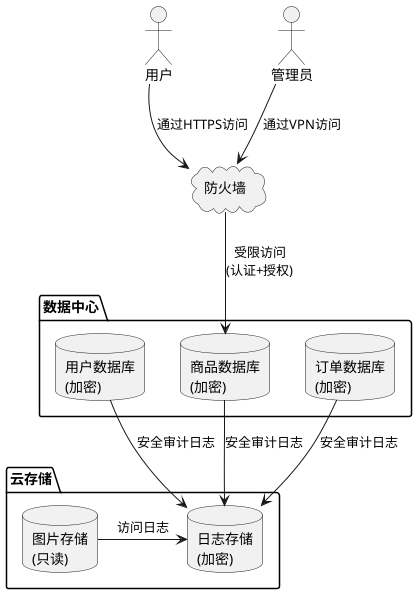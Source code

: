 @startuml

!define RECTANGLE package
'!define DATABASE entity
!define CLOUD cloud
!define ACTOR actor

ACTOR "用户" as User
ACTOR "管理员" as Admin
CLOUD "防火墙" as Firewall

RECTANGLE "数据中心" {
  DATABASE "用户数据库\n(加密)" as UserDB
  DATABASE "商品数据库\n(加密)" as ProductDB
  DATABASE "订单数据库\n(加密)" as OrderDB
}

RECTANGLE "云存储" {
  DATABASE "日志存储\n(加密)" as LogDB
  DATABASE "图片存储\n(只读)" as ImageDB
}

User --> Firewall : "通过HTTPS访问"
Admin --> Firewall : "通过VPN访问"
Firewall --> ProductDB : "受限访问\n(认证+授权)"
OrderDB --> LogDB :"安全审计日志"
ProductDB --> LogDB :"安全审计日志"
UserDB --> LogDB :"安全审计日志"
ImageDB -> LogDB : "访问日志"


'User -[hidden]-> Admin
'Admin -[hidden]-> Firewall
'Firewall -[hidden]-> ProductDB
'UserDB -[hidden]-> ImageDB
'ProductDB -[hidden]-> UserDB
'OrderDB -[hidden]-> LogDB
'LogDB -[hidden]-> ImageDB



@enduml
